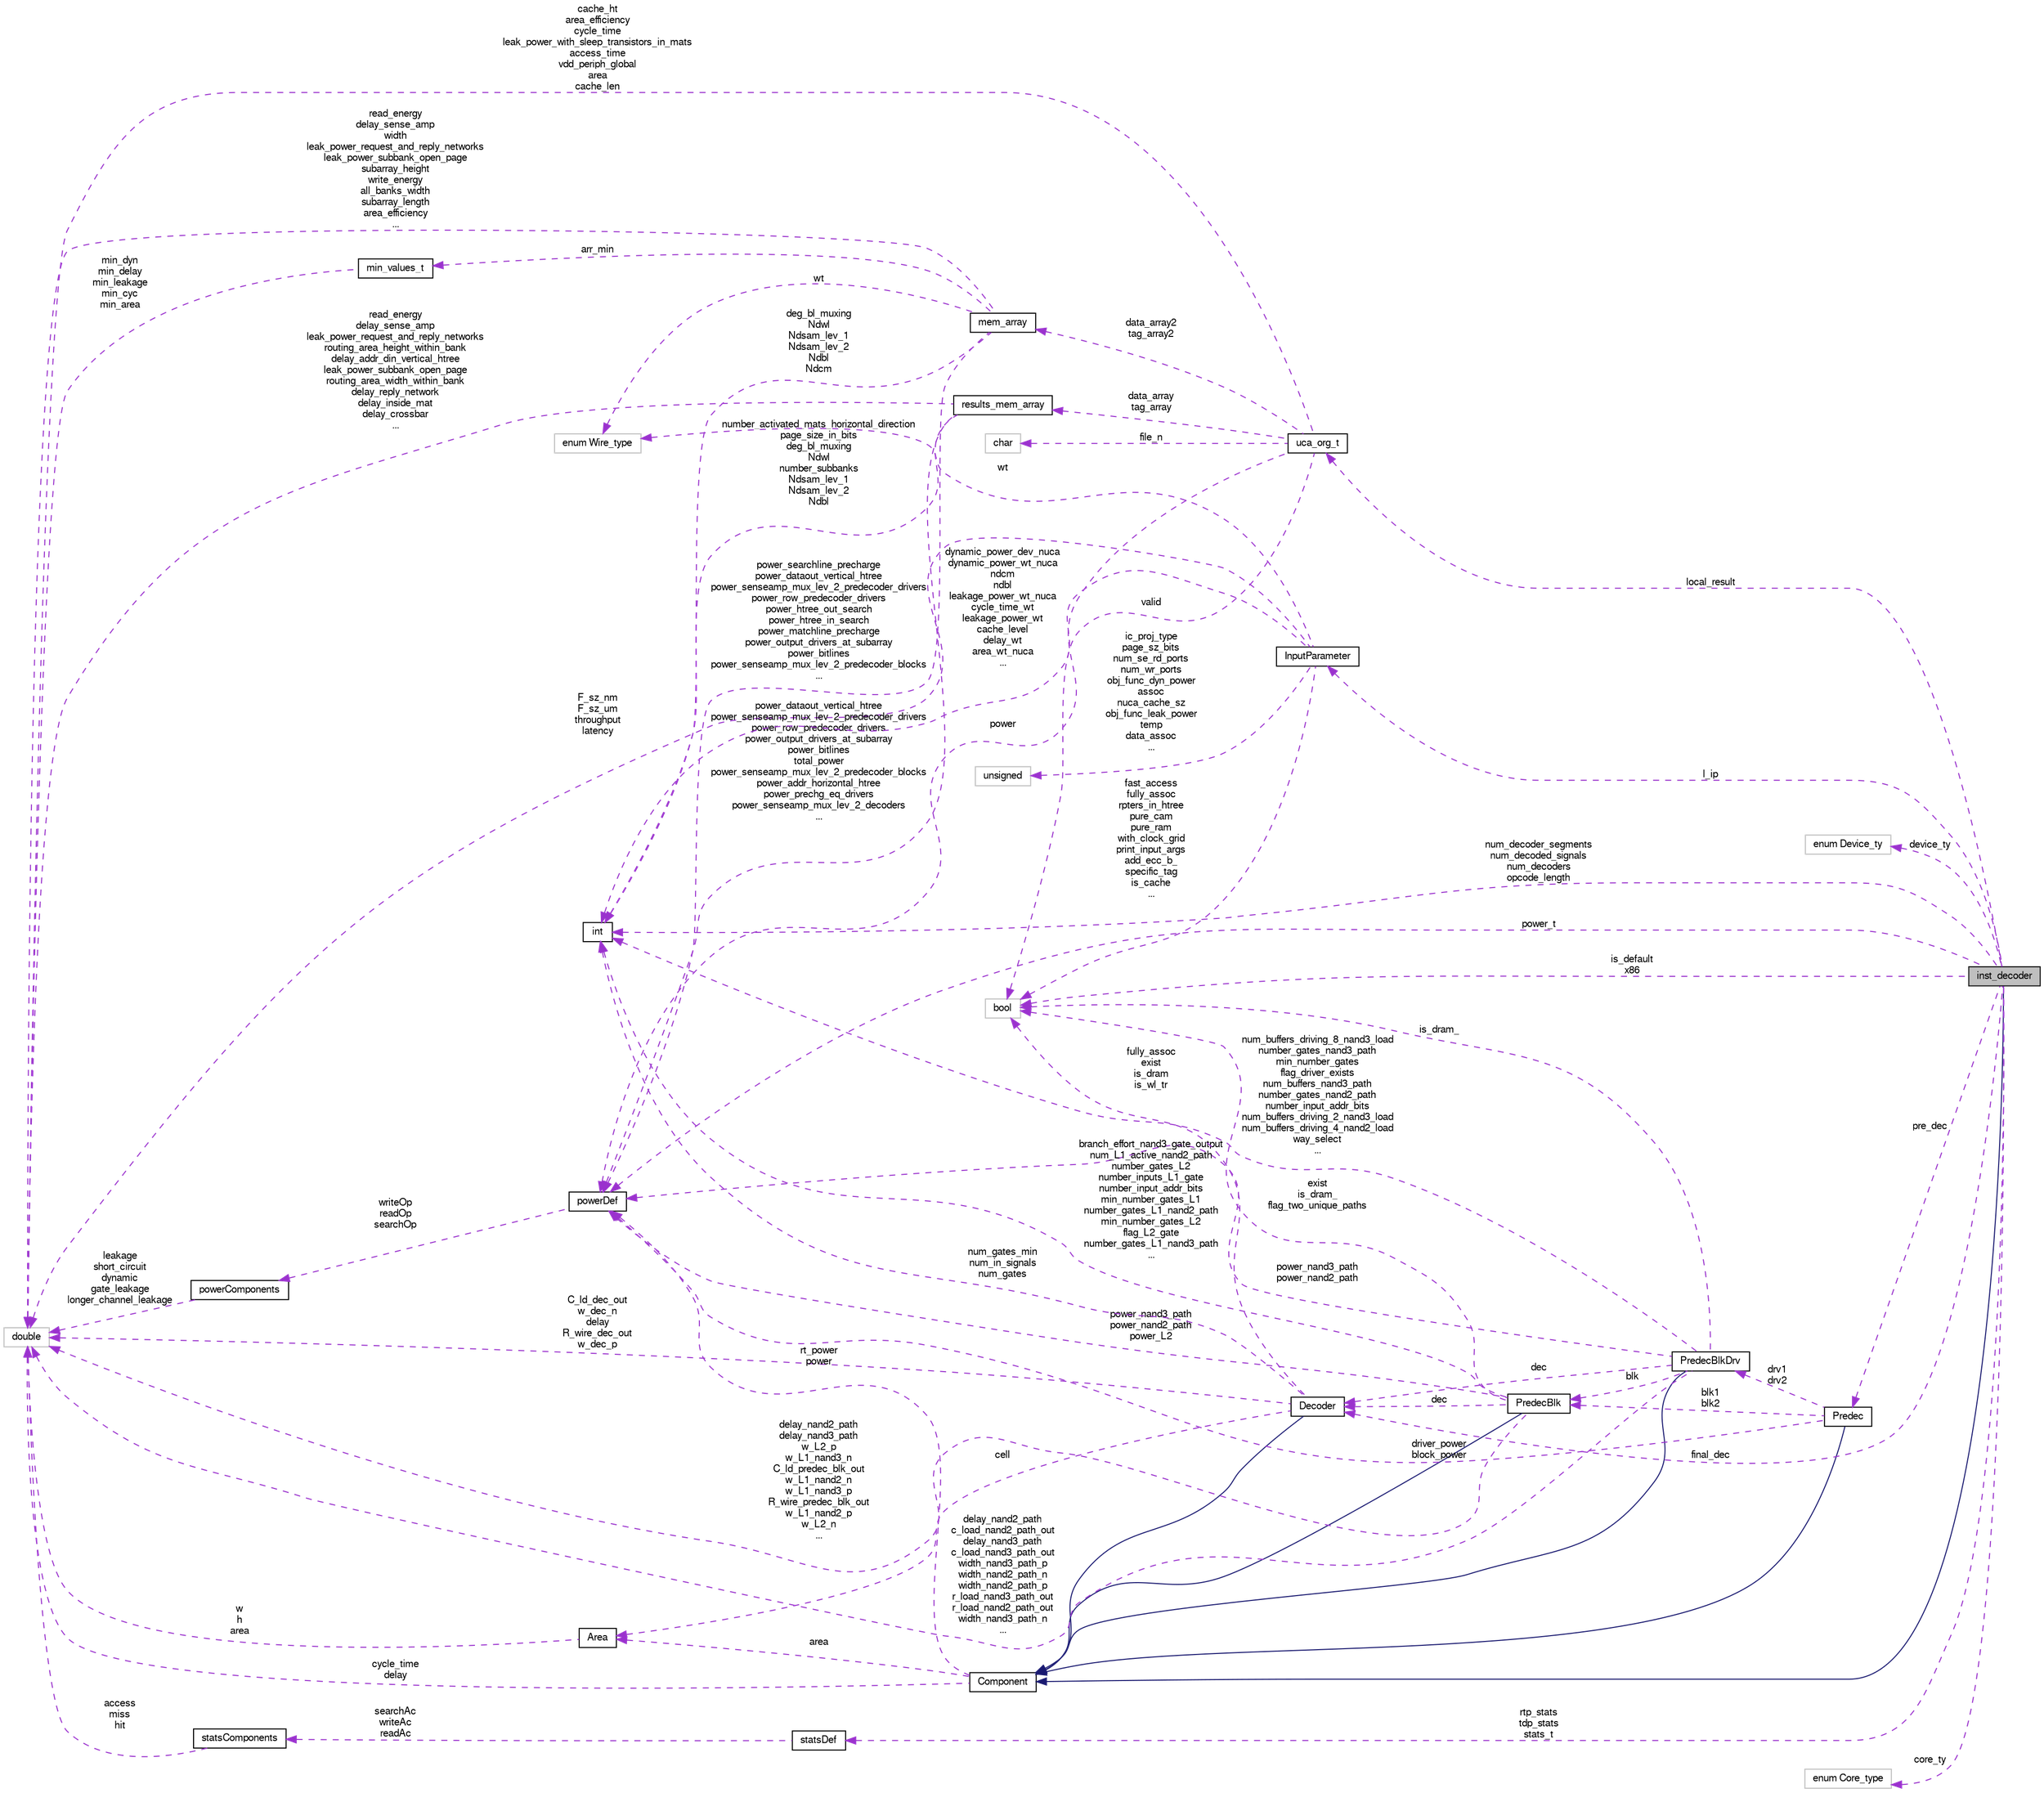 digraph G
{
  bgcolor="transparent";
  edge [fontname="FreeSans",fontsize="10",labelfontname="FreeSans",labelfontsize="10"];
  node [fontname="FreeSans",fontsize="10",shape=record];
  rankdir=LR;
  Node1 [label="inst_decoder",height=0.2,width=0.4,color="black", fillcolor="grey75", style="filled" fontcolor="black"];
  Node2 -> Node1 [dir=back,color="midnightblue",fontsize="10",style="solid",fontname="FreeSans"];
  Node2 [label="Component",height=0.2,width=0.4,color="black",URL="$classComponent.html"];
  Node3 -> Node2 [dir=back,color="darkorchid3",fontsize="10",style="dashed",label="cycle_time\ndelay",fontname="FreeSans"];
  Node3 [label="double",height=0.2,width=0.4,color="grey75"];
  Node4 -> Node2 [dir=back,color="darkorchid3",fontsize="10",style="dashed",label="rt_power\npower",fontname="FreeSans"];
  Node4 [label="powerDef",height=0.2,width=0.4,color="black",URL="$classpowerDef.html"];
  Node5 -> Node4 [dir=back,color="darkorchid3",fontsize="10",style="dashed",label="writeOp\nreadOp\nsearchOp",fontname="FreeSans"];
  Node5 [label="powerComponents",height=0.2,width=0.4,color="black",URL="$classpowerComponents.html"];
  Node3 -> Node5 [dir=back,color="darkorchid3",fontsize="10",style="dashed",label="leakage\nshort_circuit\ndynamic\ngate_leakage\nlonger_channel_leakage",fontname="FreeSans"];
  Node6 -> Node2 [dir=back,color="darkorchid3",fontsize="10",style="dashed",label="area",fontname="FreeSans"];
  Node6 [label="Area",height=0.2,width=0.4,color="black",URL="$classArea.html"];
  Node3 -> Node6 [dir=back,color="darkorchid3",fontsize="10",style="dashed",label="w\nh\narea",fontname="FreeSans"];
  Node7 -> Node1 [dir=back,color="darkorchid3",fontsize="10",style="dashed",label="device_ty",fontname="FreeSans"];
  Node7 [label="enum Device_ty",height=0.2,width=0.4,color="grey75"];
  Node4 -> Node1 [dir=back,color="darkorchid3",fontsize="10",style="dashed",label="power_t",fontname="FreeSans"];
  Node8 -> Node1 [dir=back,color="darkorchid3",fontsize="10",style="dashed",label="local_result",fontname="FreeSans"];
  Node8 [label="uca_org_t",height=0.2,width=0.4,color="black",URL="$classuca__org__t.html"];
  Node3 -> Node8 [dir=back,color="darkorchid3",fontsize="10",style="dashed",label="cache_ht\narea_efficiency\ncycle_time\nleak_power_with_sleep_transistors_in_mats\naccess_time\nvdd_periph_global\narea\ncache_len",fontname="FreeSans"];
  Node9 -> Node8 [dir=back,color="darkorchid3",fontsize="10",style="dashed",label="file_n",fontname="FreeSans"];
  Node9 [label="char",height=0.2,width=0.4,color="grey75"];
  Node4 -> Node8 [dir=back,color="darkorchid3",fontsize="10",style="dashed",label="power",fontname="FreeSans"];
  Node10 -> Node8 [dir=back,color="darkorchid3",fontsize="10",style="dashed",label="data_array2\ntag_array2",fontname="FreeSans"];
  Node10 [label="mem_array",height=0.2,width=0.4,color="black",URL="$classmem__array.html"];
  Node3 -> Node10 [dir=back,color="darkorchid3",fontsize="10",style="dashed",label="read_energy\ndelay_sense_amp\nwidth\nleak_power_request_and_reply_networks\nleak_power_subbank_open_page\nsubarray_height\nwrite_energy\nall_banks_width\nsubarray_length\narea_efficiency\n...",fontname="FreeSans"];
  Node11 -> Node10 [dir=back,color="darkorchid3",fontsize="10",style="dashed",label="arr_min",fontname="FreeSans"];
  Node11 [label="min_values_t",height=0.2,width=0.4,color="black",URL="$classmin__values__t.html"];
  Node3 -> Node11 [dir=back,color="darkorchid3",fontsize="10",style="dashed",label="min_dyn\nmin_delay\nmin_leakage\nmin_cyc\nmin_area",fontname="FreeSans"];
  Node4 -> Node10 [dir=back,color="darkorchid3",fontsize="10",style="dashed",label="power_searchline_precharge\npower_dataout_vertical_htree\npower_senseamp_mux_lev_2_predecoder_drivers\npower_row_predecoder_drivers\npower_htree_out_search\npower_htree_in_search\npower_matchline_precharge\npower_output_drivers_at_subarray\npower_bitlines\npower_senseamp_mux_lev_2_predecoder_blocks\n...",fontname="FreeSans"];
  Node12 -> Node10 [dir=back,color="darkorchid3",fontsize="10",style="dashed",label="deg_bl_muxing\nNdwl\nNdsam_lev_1\nNdsam_lev_2\nNdbl\nNdcm",fontname="FreeSans"];
  Node12 [label="int",height=0.2,width=0.4,color="black",URL="$classint.html"];
  Node13 -> Node10 [dir=back,color="darkorchid3",fontsize="10",style="dashed",label="wt",fontname="FreeSans"];
  Node13 [label="enum Wire_type",height=0.2,width=0.4,color="grey75"];
  Node14 -> Node8 [dir=back,color="darkorchid3",fontsize="10",style="dashed",label="data_array\ntag_array",fontname="FreeSans"];
  Node14 [label="results_mem_array",height=0.2,width=0.4,color="black",URL="$structresults__mem__array.html"];
  Node3 -> Node14 [dir=back,color="darkorchid3",fontsize="10",style="dashed",label="read_energy\ndelay_sense_amp\nleak_power_request_and_reply_networks\nrouting_area_height_within_bank\ndelay_addr_din_vertical_htree\nleak_power_subbank_open_page\nrouting_area_width_within_bank\ndelay_reply_network\ndelay_inside_mat\ndelay_crossbar\n...",fontname="FreeSans"];
  Node4 -> Node14 [dir=back,color="darkorchid3",fontsize="10",style="dashed",label="power_dataout_vertical_htree\npower_senseamp_mux_lev_2_predecoder_drivers\npower_row_predecoder_drivers\npower_output_drivers_at_subarray\npower_bitlines\ntotal_power\npower_senseamp_mux_lev_2_predecoder_blocks\npower_addr_horizontal_htree\npower_prechg_eq_drivers\npower_senseamp_mux_lev_2_decoders\n...",fontname="FreeSans"];
  Node12 -> Node14 [dir=back,color="darkorchid3",fontsize="10",style="dashed",label="number_activated_mats_horizontal_direction\npage_size_in_bits\ndeg_bl_muxing\nNdwl\nnumber_subbanks\nNdsam_lev_1\nNdsam_lev_2\nNdbl",fontname="FreeSans"];
  Node15 -> Node8 [dir=back,color="darkorchid3",fontsize="10",style="dashed",label="valid",fontname="FreeSans"];
  Node15 [label="bool",height=0.2,width=0.4,color="grey75"];
  Node16 -> Node1 [dir=back,color="darkorchid3",fontsize="10",style="dashed",label="rtp_stats\ntdp_stats\nstats_t",fontname="FreeSans"];
  Node16 [label="statsDef",height=0.2,width=0.4,color="black",URL="$classstatsDef.html"];
  Node17 -> Node16 [dir=back,color="darkorchid3",fontsize="10",style="dashed",label="searchAc\nwriteAc\nreadAc",fontname="FreeSans"];
  Node17 [label="statsComponents",height=0.2,width=0.4,color="black",URL="$classstatsComponents.html"];
  Node3 -> Node17 [dir=back,color="darkorchid3",fontsize="10",style="dashed",label="access\nmiss\nhit",fontname="FreeSans"];
  Node18 -> Node1 [dir=back,color="darkorchid3",fontsize="10",style="dashed",label="final_dec",fontname="FreeSans"];
  Node18 [label="Decoder",height=0.2,width=0.4,color="black",URL="$classDecoder.html"];
  Node2 -> Node18 [dir=back,color="midnightblue",fontsize="10",style="solid",fontname="FreeSans"];
  Node3 -> Node18 [dir=back,color="darkorchid3",fontsize="10",style="dashed",label="C_ld_dec_out\nw_dec_n\ndelay\nR_wire_dec_out\nw_dec_p",fontname="FreeSans"];
  Node12 -> Node18 [dir=back,color="darkorchid3",fontsize="10",style="dashed",label="num_gates_min\nnum_in_signals\nnum_gates",fontname="FreeSans"];
  Node15 -> Node18 [dir=back,color="darkorchid3",fontsize="10",style="dashed",label="fully_assoc\nexist\nis_dram\nis_wl_tr",fontname="FreeSans"];
  Node6 -> Node18 [dir=back,color="darkorchid3",fontsize="10",style="dashed",label="cell",fontname="FreeSans"];
  Node12 -> Node1 [dir=back,color="darkorchid3",fontsize="10",style="dashed",label="num_decoder_segments\nnum_decoded_signals\nnum_decoders\nopcode_length",fontname="FreeSans"];
  Node15 -> Node1 [dir=back,color="darkorchid3",fontsize="10",style="dashed",label="is_default\nx86",fontname="FreeSans"];
  Node19 -> Node1 [dir=back,color="darkorchid3",fontsize="10",style="dashed",label="l_ip",fontname="FreeSans"];
  Node19 [label="InputParameter",height=0.2,width=0.4,color="black",URL="$classInputParameter.html"];
  Node3 -> Node19 [dir=back,color="darkorchid3",fontsize="10",style="dashed",label="F_sz_nm\nF_sz_um\nthroughput\nlatency",fontname="FreeSans"];
  Node12 -> Node19 [dir=back,color="darkorchid3",fontsize="10",style="dashed",label="dynamic_power_dev_nuca\ndynamic_power_wt_nuca\nndcm\nndbl\nleakage_power_wt_nuca\ncycle_time_wt\nleakage_power_wt\ncache_level\ndelay_wt\narea_wt_nuca\n...",fontname="FreeSans"];
  Node15 -> Node19 [dir=back,color="darkorchid3",fontsize="10",style="dashed",label="fast_access\nfully_assoc\nrpters_in_htree\npure_cam\npure_ram\nwith_clock_grid\nprint_input_args\nadd_ecc_b_\nspecific_tag\nis_cache\n...",fontname="FreeSans"];
  Node13 -> Node19 [dir=back,color="darkorchid3",fontsize="10",style="dashed",label="wt",fontname="FreeSans"];
  Node20 -> Node19 [dir=back,color="darkorchid3",fontsize="10",style="dashed",label="ic_proj_type\npage_sz_bits\nnum_se_rd_ports\nnum_wr_ports\nobj_func_dyn_power\nassoc\nnuca_cache_sz\nobj_func_leak_power\ntemp\ndata_assoc\n...",fontname="FreeSans"];
  Node20 [label="unsigned",height=0.2,width=0.4,color="grey75"];
  Node21 -> Node1 [dir=back,color="darkorchid3",fontsize="10",style="dashed",label="pre_dec",fontname="FreeSans"];
  Node21 [label="Predec",height=0.2,width=0.4,color="black",URL="$classPredec.html"];
  Node2 -> Node21 [dir=back,color="midnightblue",fontsize="10",style="solid",fontname="FreeSans"];
  Node4 -> Node21 [dir=back,color="darkorchid3",fontsize="10",style="dashed",label="driver_power\nblock_power",fontname="FreeSans"];
  Node22 -> Node21 [dir=back,color="darkorchid3",fontsize="10",style="dashed",label="blk1\nblk2",fontname="FreeSans"];
  Node22 [label="PredecBlk",height=0.2,width=0.4,color="black",URL="$classPredecBlk.html"];
  Node2 -> Node22 [dir=back,color="midnightblue",fontsize="10",style="solid",fontname="FreeSans"];
  Node3 -> Node22 [dir=back,color="darkorchid3",fontsize="10",style="dashed",label="delay_nand2_path\ndelay_nand3_path\nw_L2_p\nw_L1_nand3_n\nC_ld_predec_blk_out\nw_L1_nand2_n\nw_L1_nand3_p\nR_wire_predec_blk_out\nw_L1_nand2_p\nw_L2_n\n...",fontname="FreeSans"];
  Node4 -> Node22 [dir=back,color="darkorchid3",fontsize="10",style="dashed",label="power_nand3_path\npower_nand2_path\npower_L2",fontname="FreeSans"];
  Node18 -> Node22 [dir=back,color="darkorchid3",fontsize="10",style="dashed",label="dec",fontname="FreeSans"];
  Node12 -> Node22 [dir=back,color="darkorchid3",fontsize="10",style="dashed",label="branch_effort_nand3_gate_output\nnum_L1_active_nand2_path\nnumber_gates_L2\nnumber_inputs_L1_gate\nnumber_input_addr_bits\nmin_number_gates_L1\nnumber_gates_L1_nand2_path\nmin_number_gates_L2\nflag_L2_gate\nnumber_gates_L1_nand3_path\n...",fontname="FreeSans"];
  Node15 -> Node22 [dir=back,color="darkorchid3",fontsize="10",style="dashed",label="exist\nis_dram_\nflag_two_unique_paths",fontname="FreeSans"];
  Node23 -> Node21 [dir=back,color="darkorchid3",fontsize="10",style="dashed",label="drv1\ndrv2",fontname="FreeSans"];
  Node23 [label="PredecBlkDrv",height=0.2,width=0.4,color="black",URL="$classPredecBlkDrv.html"];
  Node2 -> Node23 [dir=back,color="midnightblue",fontsize="10",style="solid",fontname="FreeSans"];
  Node3 -> Node23 [dir=back,color="darkorchid3",fontsize="10",style="dashed",label="delay_nand2_path\nc_load_nand2_path_out\ndelay_nand3_path\nc_load_nand3_path_out\nwidth_nand3_path_p\nwidth_nand2_path_n\nwidth_nand2_path_p\nr_load_nand3_path_out\nr_load_nand2_path_out\nwidth_nand3_path_n\n...",fontname="FreeSans"];
  Node4 -> Node23 [dir=back,color="darkorchid3",fontsize="10",style="dashed",label="power_nand3_path\npower_nand2_path",fontname="FreeSans"];
  Node18 -> Node23 [dir=back,color="darkorchid3",fontsize="10",style="dashed",label="dec",fontname="FreeSans"];
  Node12 -> Node23 [dir=back,color="darkorchid3",fontsize="10",style="dashed",label="num_buffers_driving_8_nand3_load\nnumber_gates_nand3_path\nmin_number_gates\nflag_driver_exists\nnum_buffers_nand3_path\nnumber_gates_nand2_path\nnumber_input_addr_bits\nnum_buffers_driving_2_nand3_load\nnum_buffers_driving_4_nand2_load\nway_select\n...",fontname="FreeSans"];
  Node15 -> Node23 [dir=back,color="darkorchid3",fontsize="10",style="dashed",label="is_dram_",fontname="FreeSans"];
  Node22 -> Node23 [dir=back,color="darkorchid3",fontsize="10",style="dashed",label="blk",fontname="FreeSans"];
  Node24 -> Node1 [dir=back,color="darkorchid3",fontsize="10",style="dashed",label="core_ty",fontname="FreeSans"];
  Node24 [label="enum Core_type",height=0.2,width=0.4,color="grey75"];
}
